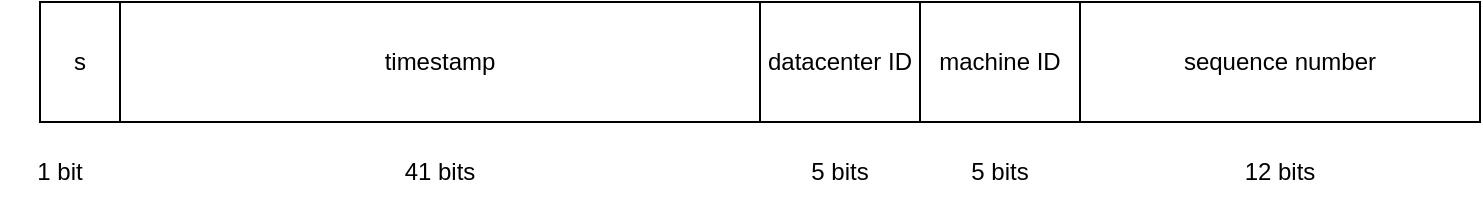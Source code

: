 <mxfile version="26.2.4">
  <diagram name="Page-1" id="UZewB1Rfb16tBjspFzAT">
    <mxGraphModel dx="1428" dy="790" grid="1" gridSize="10" guides="1" tooltips="1" connect="1" arrows="1" fold="1" page="1" pageScale="1" pageWidth="850" pageHeight="1100" math="0" shadow="0">
      <root>
        <mxCell id="0" />
        <mxCell id="1" parent="0" />
        <mxCell id="H5JhwDh2mFDXbvIwQvdT-1" value="s" style="rounded=0;whiteSpace=wrap;html=1;" vertex="1" parent="1">
          <mxGeometry x="65" y="220" width="40" height="60" as="geometry" />
        </mxCell>
        <mxCell id="H5JhwDh2mFDXbvIwQvdT-2" value="timestamp" style="rounded=0;whiteSpace=wrap;html=1;" vertex="1" parent="1">
          <mxGeometry x="105" y="220" width="320" height="60" as="geometry" />
        </mxCell>
        <mxCell id="H5JhwDh2mFDXbvIwQvdT-3" value="datacenter ID" style="rounded=0;whiteSpace=wrap;html=1;" vertex="1" parent="1">
          <mxGeometry x="425" y="220" width="80" height="60" as="geometry" />
        </mxCell>
        <mxCell id="H5JhwDh2mFDXbvIwQvdT-4" value="machine ID" style="rounded=0;whiteSpace=wrap;html=1;" vertex="1" parent="1">
          <mxGeometry x="505" y="220" width="80" height="60" as="geometry" />
        </mxCell>
        <mxCell id="H5JhwDh2mFDXbvIwQvdT-5" value="sequence number" style="rounded=0;whiteSpace=wrap;html=1;" vertex="1" parent="1">
          <mxGeometry x="585" y="220" width="200" height="60" as="geometry" />
        </mxCell>
        <mxCell id="H5JhwDh2mFDXbvIwQvdT-6" value="1 bit" style="text;html=1;align=center;verticalAlign=middle;whiteSpace=wrap;rounded=0;" vertex="1" parent="1">
          <mxGeometry x="45" y="290" width="60" height="30" as="geometry" />
        </mxCell>
        <mxCell id="H5JhwDh2mFDXbvIwQvdT-7" value="41 bits" style="text;html=1;align=center;verticalAlign=middle;whiteSpace=wrap;rounded=0;" vertex="1" parent="1">
          <mxGeometry x="235" y="290" width="60" height="30" as="geometry" />
        </mxCell>
        <mxCell id="H5JhwDh2mFDXbvIwQvdT-8" value="5 bits" style="text;html=1;align=center;verticalAlign=middle;whiteSpace=wrap;rounded=0;" vertex="1" parent="1">
          <mxGeometry x="435" y="290" width="60" height="30" as="geometry" />
        </mxCell>
        <mxCell id="H5JhwDh2mFDXbvIwQvdT-9" value="5 bits" style="text;html=1;align=center;verticalAlign=middle;whiteSpace=wrap;rounded=0;" vertex="1" parent="1">
          <mxGeometry x="515" y="290" width="60" height="30" as="geometry" />
        </mxCell>
        <mxCell id="H5JhwDh2mFDXbvIwQvdT-10" value="12 bits" style="text;html=1;align=center;verticalAlign=middle;whiteSpace=wrap;rounded=0;" vertex="1" parent="1">
          <mxGeometry x="655" y="290" width="60" height="30" as="geometry" />
        </mxCell>
      </root>
    </mxGraphModel>
  </diagram>
</mxfile>
